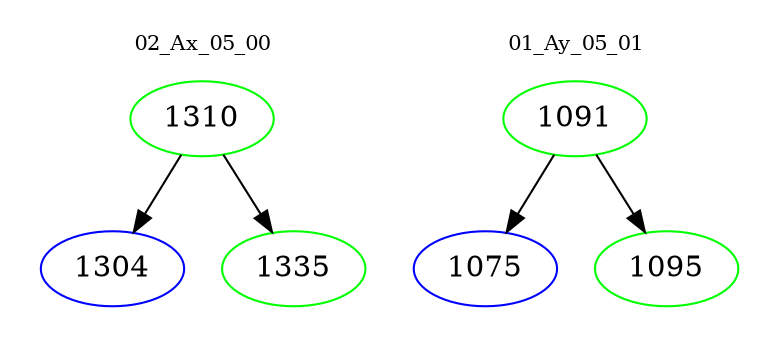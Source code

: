 digraph{
subgraph cluster_0 {
color = white
label = "02_Ax_05_00";
fontsize=10;
T0_1310 [label="1310", color="green"]
T0_1310 -> T0_1304 [color="black"]
T0_1304 [label="1304", color="blue"]
T0_1310 -> T0_1335 [color="black"]
T0_1335 [label="1335", color="green"]
}
subgraph cluster_1 {
color = white
label = "01_Ay_05_01";
fontsize=10;
T1_1091 [label="1091", color="green"]
T1_1091 -> T1_1075 [color="black"]
T1_1075 [label="1075", color="blue"]
T1_1091 -> T1_1095 [color="black"]
T1_1095 [label="1095", color="green"]
}
}

